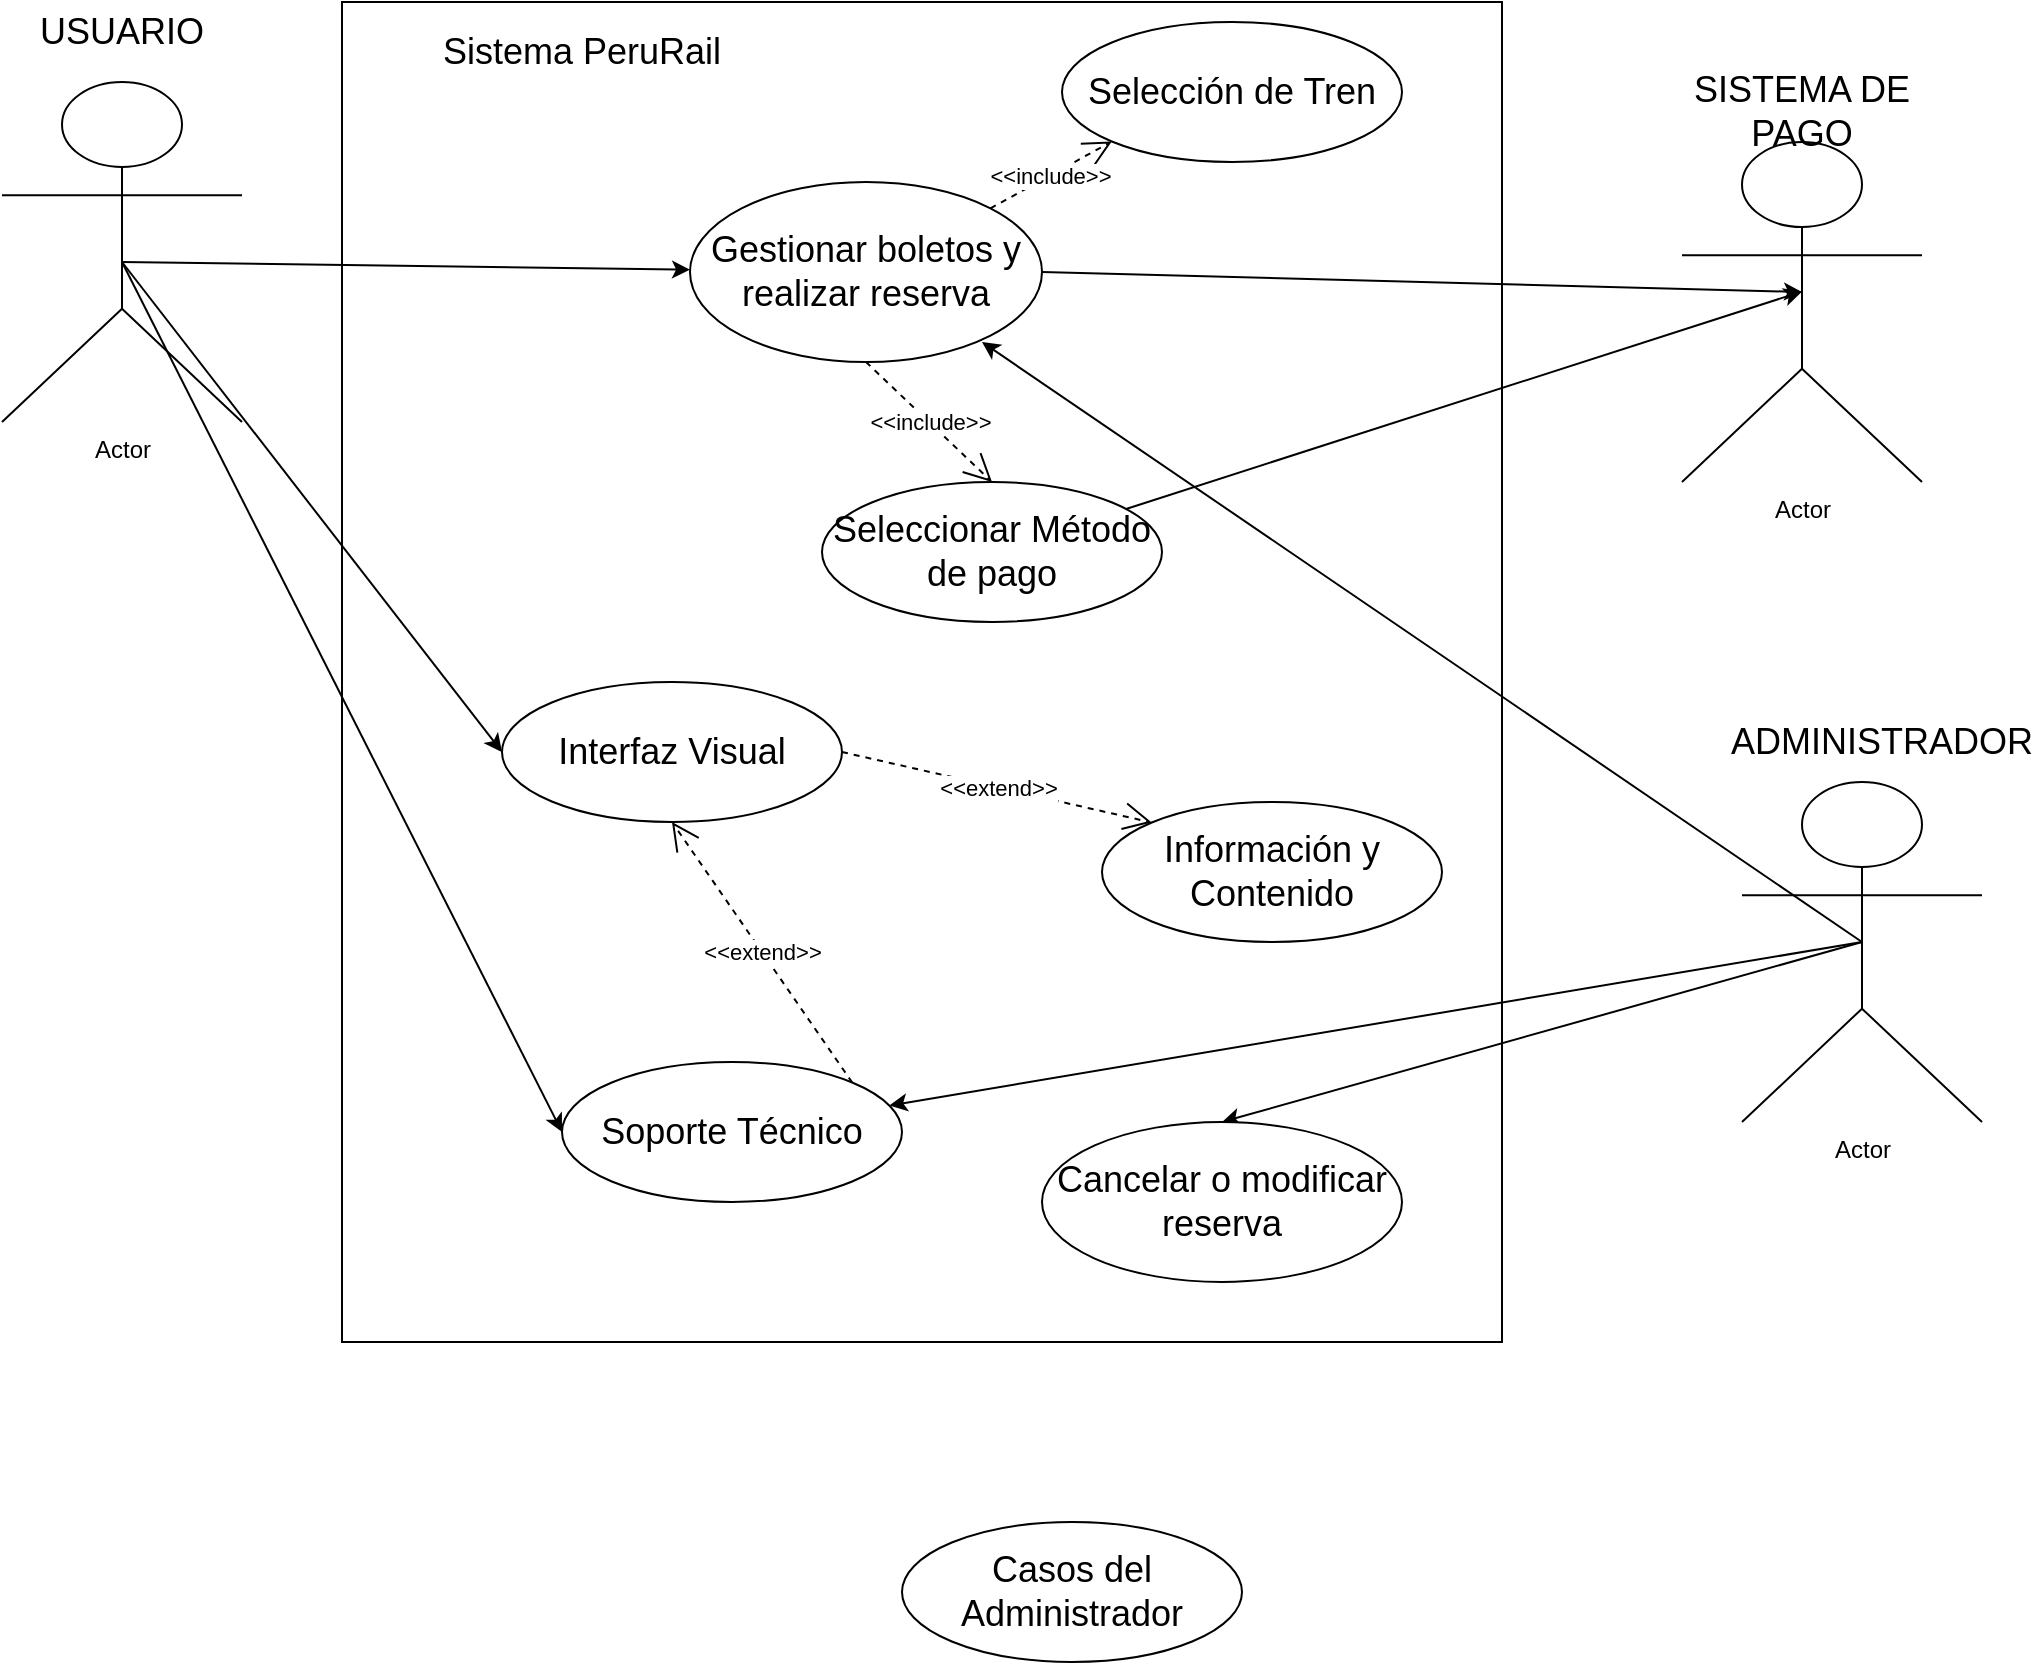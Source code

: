<mxfile version="26.2.14">
  <diagram name="Página-1" id="PM6Nu7noYMHaJpYSSAjI">
    <mxGraphModel dx="1058" dy="674" grid="1" gridSize="10" guides="1" tooltips="1" connect="1" arrows="1" fold="1" page="1" pageScale="1" pageWidth="827" pageHeight="1169" math="0" shadow="0">
      <root>
        <object label="" id="0">
          <mxCell />
        </object>
        <mxCell id="1" parent="0" />
        <mxCell id="TC1D73VwZfqgDRdJC2S0-26" value="" style="rounded=0;whiteSpace=wrap;html=1;" parent="1" vertex="1">
          <mxGeometry x="240" y="70" width="580" height="670" as="geometry" />
        </mxCell>
        <mxCell id="TC1D73VwZfqgDRdJC2S0-27" value="&lt;font style=&quot;font-size: 18px;&quot;&gt;Gestionar boletos y realizar reserva&lt;/font&gt;" style="ellipse;whiteSpace=wrap;html=1;" parent="1" vertex="1">
          <mxGeometry x="414" y="160" width="176" height="90" as="geometry" />
        </mxCell>
        <mxCell id="TC1D73VwZfqgDRdJC2S0-28" value="&lt;font style=&quot;font-size: 18px;&quot;&gt;Seleccionar Método de pago&lt;/font&gt;" style="ellipse;whiteSpace=wrap;html=1;" parent="1" vertex="1">
          <mxGeometry x="480" y="310" width="170" height="70" as="geometry" />
        </mxCell>
        <mxCell id="TC1D73VwZfqgDRdJC2S0-29" value="&lt;font style=&quot;font-size: 18px;&quot;&gt;Selección de Tren&lt;/font&gt;" style="ellipse;whiteSpace=wrap;html=1;" parent="1" vertex="1">
          <mxGeometry x="600" y="80" width="170" height="70" as="geometry" />
        </mxCell>
        <mxCell id="TC1D73VwZfqgDRdJC2S0-30" value="&lt;font style=&quot;font-size: 18px;&quot;&gt;Información y Contenido&lt;/font&gt;" style="ellipse;whiteSpace=wrap;html=1;" parent="1" vertex="1">
          <mxGeometry x="620" y="470" width="170" height="70" as="geometry" />
        </mxCell>
        <mxCell id="TC1D73VwZfqgDRdJC2S0-32" value="&lt;font style=&quot;font-size: 18px;&quot;&gt;Soporte Técnico&lt;/font&gt;" style="ellipse;whiteSpace=wrap;html=1;" parent="1" vertex="1">
          <mxGeometry x="350" y="600" width="170" height="70" as="geometry" />
        </mxCell>
        <mxCell id="TC1D73VwZfqgDRdJC2S0-33" value="&lt;font style=&quot;font-size: 18px;&quot;&gt;Interfaz Visual&lt;/font&gt;" style="ellipse;whiteSpace=wrap;html=1;" parent="1" vertex="1">
          <mxGeometry x="320" y="410" width="170" height="70" as="geometry" />
        </mxCell>
        <mxCell id="TC1D73VwZfqgDRdJC2S0-34" value="&lt;font style=&quot;font-size: 18px;&quot;&gt;Casos del Administrador&lt;/font&gt;" style="ellipse;whiteSpace=wrap;html=1;" parent="1" vertex="1">
          <mxGeometry x="520" y="830" width="170" height="70" as="geometry" />
        </mxCell>
        <mxCell id="TC1D73VwZfqgDRdJC2S0-35" value="Actor" style="shape=umlActor;verticalLabelPosition=bottom;verticalAlign=top;html=1;outlineConnect=0;" parent="1" vertex="1">
          <mxGeometry x="910" y="140" width="120" height="170" as="geometry" />
        </mxCell>
        <object label="Actor" id="TC1D73VwZfqgDRdJC2S0-36">
          <mxCell style="shape=umlActor;verticalLabelPosition=bottom;verticalAlign=top;html=1;outlineConnect=0;" parent="1" vertex="1">
            <mxGeometry x="70" y="110" width="120" height="170" as="geometry" />
          </mxCell>
        </object>
        <mxCell id="TC1D73VwZfqgDRdJC2S0-37" value="Actor" style="shape=umlActor;verticalLabelPosition=bottom;verticalAlign=top;html=1;outlineConnect=0;" parent="1" vertex="1">
          <mxGeometry x="940" y="460" width="120" height="170" as="geometry" />
        </mxCell>
        <mxCell id="TC1D73VwZfqgDRdJC2S0-41" value="&lt;font style=&quot;font-size: 18px;&quot;&gt;USUARIO&lt;/font&gt;" style="text;html=1;align=center;verticalAlign=middle;whiteSpace=wrap;rounded=0;" parent="1" vertex="1">
          <mxGeometry x="100" y="70" width="60" height="30" as="geometry" />
        </mxCell>
        <mxCell id="TC1D73VwZfqgDRdJC2S0-42" value="&lt;font style=&quot;font-size: 18px;&quot;&gt;ADMINISTRADOR&lt;/font&gt;" style="text;html=1;align=center;verticalAlign=middle;whiteSpace=wrap;rounded=0;" parent="1" vertex="1">
          <mxGeometry x="970" y="420" width="80" height="40" as="geometry" />
        </mxCell>
        <mxCell id="TC1D73VwZfqgDRdJC2S0-43" value="&lt;font style=&quot;font-size: 18px;&quot;&gt;SISTEMA DE PAGO&lt;/font&gt;" style="text;html=1;align=center;verticalAlign=middle;whiteSpace=wrap;rounded=0;" parent="1" vertex="1">
          <mxGeometry x="910" y="110" width="120" height="30" as="geometry" />
        </mxCell>
        <mxCell id="TC1D73VwZfqgDRdJC2S0-45" value="&lt;font style=&quot;font-size: 18px;&quot;&gt;Sistema PeruRail&lt;/font&gt;" style="text;html=1;align=center;verticalAlign=middle;whiteSpace=wrap;rounded=0;" parent="1" vertex="1">
          <mxGeometry x="260" y="80" width="200" height="30" as="geometry" />
        </mxCell>
        <mxCell id="TC1D73VwZfqgDRdJC2S0-48" value="" style="endArrow=classic;html=1;rounded=0;" parent="1" target="TC1D73VwZfqgDRdJC2S0-27" edge="1">
          <mxGeometry width="50" height="50" relative="1" as="geometry">
            <mxPoint x="130" y="200" as="sourcePoint" />
            <mxPoint x="180" y="150" as="targetPoint" />
            <Array as="points" />
          </mxGeometry>
        </mxCell>
        <mxCell id="TC1D73VwZfqgDRdJC2S0-52" value="" style="endArrow=classic;html=1;rounded=0;entryX=0;entryY=0.5;entryDx=0;entryDy=0;" parent="1" target="TC1D73VwZfqgDRdJC2S0-33" edge="1">
          <mxGeometry width="50" height="50" relative="1" as="geometry">
            <mxPoint x="130" y="200" as="sourcePoint" />
            <mxPoint x="520" y="385" as="targetPoint" />
            <Array as="points" />
          </mxGeometry>
        </mxCell>
        <mxCell id="TC1D73VwZfqgDRdJC2S0-54" value="" style="endArrow=classic;html=1;rounded=0;entryX=0;entryY=0.5;entryDx=0;entryDy=0;" parent="1" target="TC1D73VwZfqgDRdJC2S0-32" edge="1">
          <mxGeometry width="50" height="50" relative="1" as="geometry">
            <mxPoint x="130" y="200" as="sourcePoint" />
            <mxPoint x="335" y="460" as="targetPoint" />
            <Array as="points" />
          </mxGeometry>
        </mxCell>
        <mxCell id="TC1D73VwZfqgDRdJC2S0-55" value="" style="endArrow=classic;html=1;rounded=0;entryX=0.5;entryY=0;entryDx=0;entryDy=0;" parent="1" target="NcRQIlm_eBkPzuiHCASi-1" edge="1">
          <mxGeometry width="50" height="50" relative="1" as="geometry">
            <mxPoint x="1000" y="540" as="sourcePoint" />
            <mxPoint x="760" y="660" as="targetPoint" />
          </mxGeometry>
        </mxCell>
        <mxCell id="TC1D73VwZfqgDRdJC2S0-57" value="" style="endArrow=classic;html=1;rounded=0;entryX=0.5;entryY=0.5;entryDx=0;entryDy=0;entryPerimeter=0;" parent="1" source="TC1D73VwZfqgDRdJC2S0-28" edge="1">
          <mxGeometry width="50" height="50" relative="1" as="geometry">
            <mxPoint x="655.1" y="340.0" as="sourcePoint" />
            <mxPoint x="970" y="214.75" as="targetPoint" />
          </mxGeometry>
        </mxCell>
        <mxCell id="TC1D73VwZfqgDRdJC2S0-62" value="" style="endArrow=classic;html=1;rounded=0;" parent="1" target="TC1D73VwZfqgDRdJC2S0-32" edge="1">
          <mxGeometry width="50" height="50" relative="1" as="geometry">
            <mxPoint x="1000" y="540" as="sourcePoint" />
            <mxPoint x="755" y="660" as="targetPoint" />
          </mxGeometry>
        </mxCell>
        <mxCell id="zQ8F3WvQ2oIKZYdGVN_U-3" value="&amp;lt;&amp;lt;include&amp;gt;&amp;gt;" style="endArrow=open;endSize=12;dashed=1;html=1;rounded=0;exitX=1;exitY=0;exitDx=0;exitDy=0;entryX=0;entryY=1;entryDx=0;entryDy=0;" parent="1" source="TC1D73VwZfqgDRdJC2S0-27" target="TC1D73VwZfqgDRdJC2S0-29" edge="1">
          <mxGeometry width="160" relative="1" as="geometry">
            <mxPoint x="550" y="170" as="sourcePoint" />
            <mxPoint x="710" y="170" as="targetPoint" />
          </mxGeometry>
        </mxCell>
        <mxCell id="zQ8F3WvQ2oIKZYdGVN_U-4" value="&amp;lt;&amp;lt;include&amp;gt;&amp;gt;" style="endArrow=open;endSize=12;dashed=1;html=1;rounded=0;exitX=0.5;exitY=1;exitDx=0;exitDy=0;entryX=0.5;entryY=0;entryDx=0;entryDy=0;" parent="1" source="TC1D73VwZfqgDRdJC2S0-27" target="TC1D73VwZfqgDRdJC2S0-28" edge="1">
          <mxGeometry width="160" relative="1" as="geometry">
            <mxPoint x="520" y="332" as="sourcePoint" />
            <mxPoint x="573" y="260" as="targetPoint" />
          </mxGeometry>
        </mxCell>
        <mxCell id="zQ8F3WvQ2oIKZYdGVN_U-5" value="&amp;lt;&amp;lt;extend&amp;gt;&amp;gt;" style="endArrow=open;endSize=12;dashed=1;html=1;rounded=0;exitX=1;exitY=0;exitDx=0;exitDy=0;entryX=0.5;entryY=1;entryDx=0;entryDy=0;" parent="1" source="TC1D73VwZfqgDRdJC2S0-32" target="TC1D73VwZfqgDRdJC2S0-33" edge="1">
          <mxGeometry width="160" relative="1" as="geometry">
            <mxPoint x="500" y="530" as="sourcePoint" />
            <mxPoint x="582" y="590" as="targetPoint" />
          </mxGeometry>
        </mxCell>
        <mxCell id="zQ8F3WvQ2oIKZYdGVN_U-6" value="" style="endArrow=classic;html=1;rounded=0;exitX=1;exitY=0.5;exitDx=0;exitDy=0;" parent="1" source="TC1D73VwZfqgDRdJC2S0-27" edge="1">
          <mxGeometry width="50" height="50" relative="1" as="geometry">
            <mxPoint x="580" y="205" as="sourcePoint" />
            <mxPoint x="970" y="215" as="targetPoint" />
            <Array as="points">
              <mxPoint x="970" y="215" />
            </Array>
          </mxGeometry>
        </mxCell>
        <mxCell id="NcRQIlm_eBkPzuiHCASi-1" value="&lt;font style=&quot;font-size: 18px;&quot;&gt;Cancelar o modificar reserva&lt;/font&gt;" style="ellipse;whiteSpace=wrap;html=1;" parent="1" vertex="1">
          <mxGeometry x="590" y="630" width="180" height="80" as="geometry" />
        </mxCell>
        <mxCell id="NcRQIlm_eBkPzuiHCASi-3" value="" style="endArrow=classic;html=1;rounded=0;" parent="1" edge="1">
          <mxGeometry width="50" height="50" relative="1" as="geometry">
            <mxPoint x="1000" y="540" as="sourcePoint" />
            <mxPoint x="560" y="240" as="targetPoint" />
          </mxGeometry>
        </mxCell>
        <mxCell id="aBZJWRzEslPnsAGGafWX-1" value="&amp;lt;&amp;lt;extend&amp;gt;&amp;gt;" style="endArrow=open;endSize=12;dashed=1;html=1;rounded=0;exitX=1;exitY=0.5;exitDx=0;exitDy=0;entryX=0;entryY=0;entryDx=0;entryDy=0;" edge="1" parent="1" source="TC1D73VwZfqgDRdJC2S0-33" target="TC1D73VwZfqgDRdJC2S0-30">
          <mxGeometry width="160" relative="1" as="geometry">
            <mxPoint x="662" y="550" as="sourcePoint" />
            <mxPoint x="560" y="418" as="targetPoint" />
          </mxGeometry>
        </mxCell>
      </root>
    </mxGraphModel>
  </diagram>
</mxfile>
